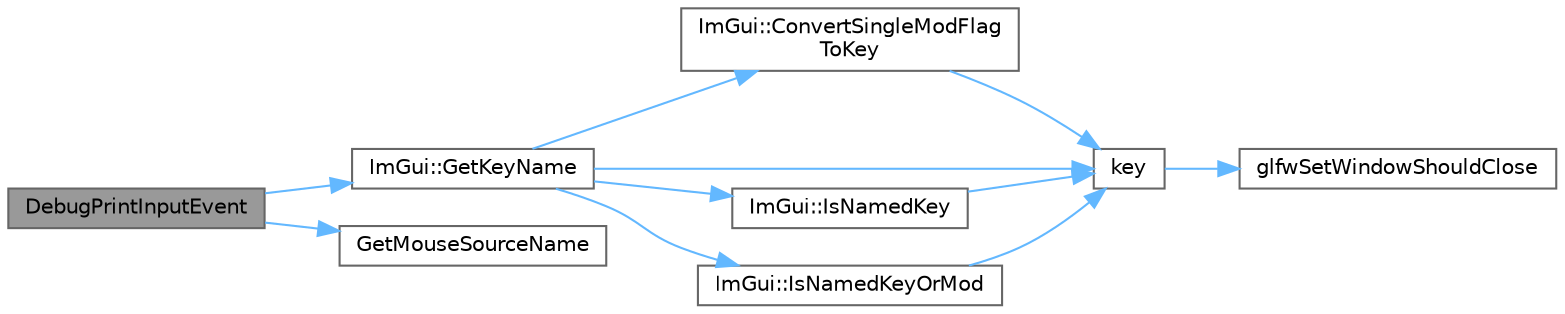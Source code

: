 digraph "DebugPrintInputEvent"
{
 // LATEX_PDF_SIZE
  bgcolor="transparent";
  edge [fontname=Helvetica,fontsize=10,labelfontname=Helvetica,labelfontsize=10];
  node [fontname=Helvetica,fontsize=10,shape=box,height=0.2,width=0.4];
  rankdir="LR";
  Node1 [id="Node000001",label="DebugPrintInputEvent",height=0.2,width=0.4,color="gray40", fillcolor="grey60", style="filled", fontcolor="black",tooltip=" "];
  Node1 -> Node2 [id="edge11_Node000001_Node000002",color="steelblue1",style="solid",tooltip=" "];
  Node2 [id="Node000002",label="ImGui::GetKeyName",height=0.2,width=0.4,color="grey40", fillcolor="white", style="filled",URL="$namespace_im_gui.html#a1d631e0e344472fb2da1a53a6bf55448",tooltip=" "];
  Node2 -> Node3 [id="edge12_Node000002_Node000003",color="steelblue1",style="solid",tooltip=" "];
  Node3 [id="Node000003",label="ImGui::ConvertSingleModFlag\lToKey",height=0.2,width=0.4,color="grey40", fillcolor="white", style="filled",URL="$namespace_im_gui.html#ad540a8f07e5834f77f76a84626cdc70e",tooltip=" "];
  Node3 -> Node4 [id="edge13_Node000003_Node000004",color="steelblue1",style="solid",tooltip=" "];
  Node4 [id="Node000004",label="key",height=0.2,width=0.4,color="grey40", fillcolor="white", style="filled",URL="$gears_8c.html#accd6b5b92b78666e36543412d4ac14cd",tooltip=" "];
  Node4 -> Node5 [id="edge14_Node000004_Node000005",color="steelblue1",style="solid",tooltip=" "];
  Node5 [id="Node000005",label="glfwSetWindowShouldClose",height=0.2,width=0.4,color="grey40", fillcolor="white", style="filled",URL="$group__window.html#ga1cadeda7a1e2f224e06a8415d30741aa",tooltip="Sets the close flag of the specified window."];
  Node2 -> Node6 [id="edge15_Node000002_Node000006",color="steelblue1",style="solid",tooltip=" "];
  Node6 [id="Node000006",label="ImGui::IsNamedKey",height=0.2,width=0.4,color="grey40", fillcolor="white", style="filled",URL="$namespace_im_gui.html#a1e6a2ce7696a25d0dd0cf318e3b48a33",tooltip=" "];
  Node6 -> Node4 [id="edge16_Node000006_Node000004",color="steelblue1",style="solid",tooltip=" "];
  Node2 -> Node7 [id="edge17_Node000002_Node000007",color="steelblue1",style="solid",tooltip=" "];
  Node7 [id="Node000007",label="ImGui::IsNamedKeyOrMod",height=0.2,width=0.4,color="grey40", fillcolor="white", style="filled",URL="$namespace_im_gui.html#ad97807fb804a4d11866e5bca7d08d59c",tooltip=" "];
  Node7 -> Node4 [id="edge18_Node000007_Node000004",color="steelblue1",style="solid",tooltip=" "];
  Node2 -> Node4 [id="edge19_Node000002_Node000004",color="steelblue1",style="solid",tooltip=" "];
  Node1 -> Node8 [id="edge20_Node000001_Node000008",color="steelblue1",style="solid",tooltip=" "];
  Node8 [id="Node000008",label="GetMouseSourceName",height=0.2,width=0.4,color="grey40", fillcolor="white", style="filled",URL="$imgui_8cpp.html#a06481235eb859e3ad05ad1c719a71c50",tooltip=" "];
}
